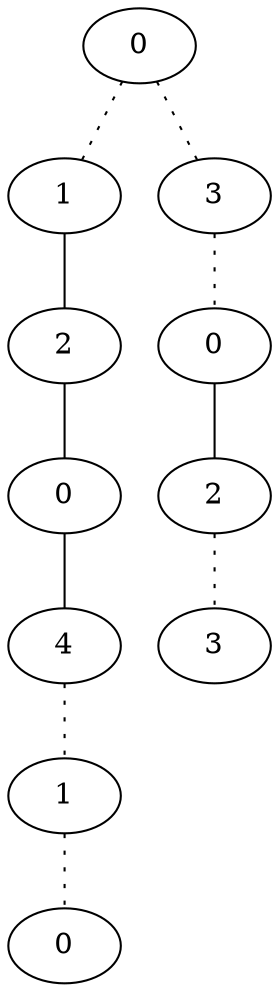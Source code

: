 graph {
a0[label=0];
a1[label=1];
a2[label=2];
a3[label=0];
a4[label=4];
a5[label=1];
a6[label=0];
a7[label=3];
a8[label=0];
a9[label=2];
a10[label=3];
a0 -- a1 [style=dotted];
a0 -- a7 [style=dotted];
a1 -- a2;
a2 -- a3;
a3 -- a4;
a4 -- a5 [style=dotted];
a5 -- a6 [style=dotted];
a7 -- a8 [style=dotted];
a8 -- a9;
a9 -- a10 [style=dotted];
}
